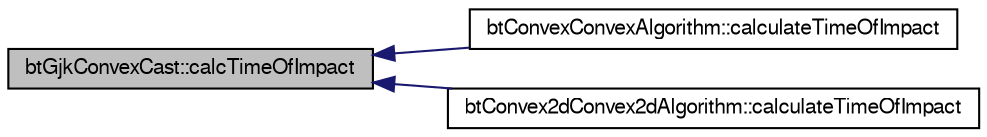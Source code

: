 digraph G
{
  bgcolor="transparent";
  edge [fontname="FreeSans",fontsize=10,labelfontname="FreeSans",labelfontsize=10];
  node [fontname="FreeSans",fontsize=10,shape=record];
  rankdir=LR;
  Node1 [label="btGjkConvexCast::calcTimeOfImpact",height=0.2,width=0.4,color="black", fillcolor="grey75", style="filled" fontcolor="black"];
  Node1 -> Node2 [dir=back,color="midnightblue",fontsize=10,style="solid"];
  Node2 [label="btConvexConvexAlgorithm::calculateTimeOfImpact",height=0.2,width=0.4,color="black",URL="$classbt_convex_convex_algorithm.html#55f817b690c4e858d2b02607b382ce6b"];
  Node1 -> Node3 [dir=back,color="midnightblue",fontsize=10,style="solid"];
  Node3 [label="btConvex2dConvex2dAlgorithm::calculateTimeOfImpact",height=0.2,width=0.4,color="black",URL="$classbt_convex2d_convex2d_algorithm.html#32bf85e0246ed54dd41edd861294c37e"];
}
